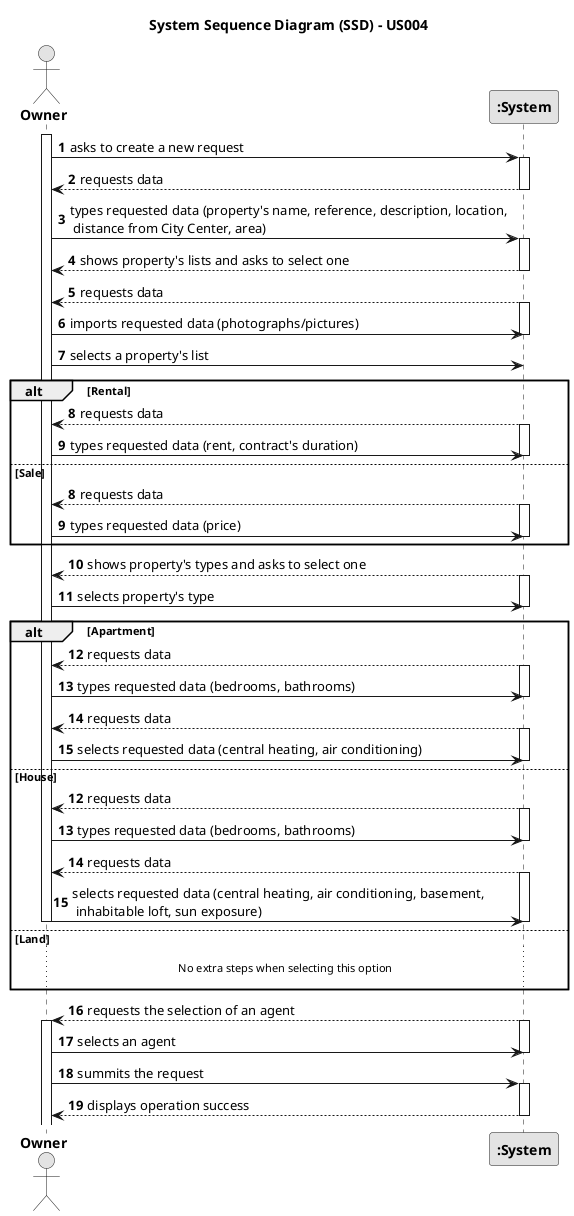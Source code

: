 @startuml
skinparam monochrome true
skinparam packageStyle rectangle
skinparam shadowing false

title System Sequence Diagram (SSD) - US004

autonumber

actor "<b>Owner</b>" as Owner
participant "<b>:System</b>" as System

activate Owner

    Owner -> System : asks to create a new request
    activate System

        System --> Owner : requests data
    deactivate System

    Owner -> System : types requested data (property's name, reference, description, location,\n distance from City Center, area)
    activate System

        System --> Owner : shows property's lists and asks to select one
    deactivate System


    System --> "Owner" : requests data
    activate System
    Owner -> System : imports requested data (photographs/pictures)

        deactivate System

    Owner -> System : selects a property's list
'    activate System
'    deactivate System

    alt Rental
        autonumber 8
        System --> "Owner": requests data
        activate System

        "Owner" -> System: types requested data (rent, contract's duration)
        deactivate System

    else Sale
        autonumber 8
         System --> "Owner": requests data
        activate System

        "Owner" -> System: types requested data (price)
        deactivate System

    end

    System --> "Owner" : shows property's types and asks to select one
    activate System
    Owner -> System : selects property's type
    deactivate System

   alt Apartment

        System --> "Owner": requests data
        activate System

        "Owner" -> System: types requested data (bedrooms, bathrooms)
        deactivate System

    System --> "Owner": requests data
                    activate System

                    "Owner" -> System: selects requested data (central heating, air conditioning)
                    deactivate System

    else House
        autonumber 12
         System --> "Owner": requests data
        activate System

        "Owner" -> System: types requested data (bedrooms, bathrooms)
        deactivate System

         System --> "Owner": requests data
                activate System

                "Owner" -> System: selects requested data (central heating, air conditioning, basement,\n inhabitable loft, sun exposure)
                deactivate System
               deactivate "Owner"
    else Land

    ...No extra steps when selecting this option...

    end
        System --> Owner : requests the selection of an agent
   activate "Owner"
    activate System

    "Owner" -> System : selects an agent
    deactivate System


        "Owner" -> System : summits the request
    activate System

    System --> "Owner" : displays operation success
    deactivate System

@enduml